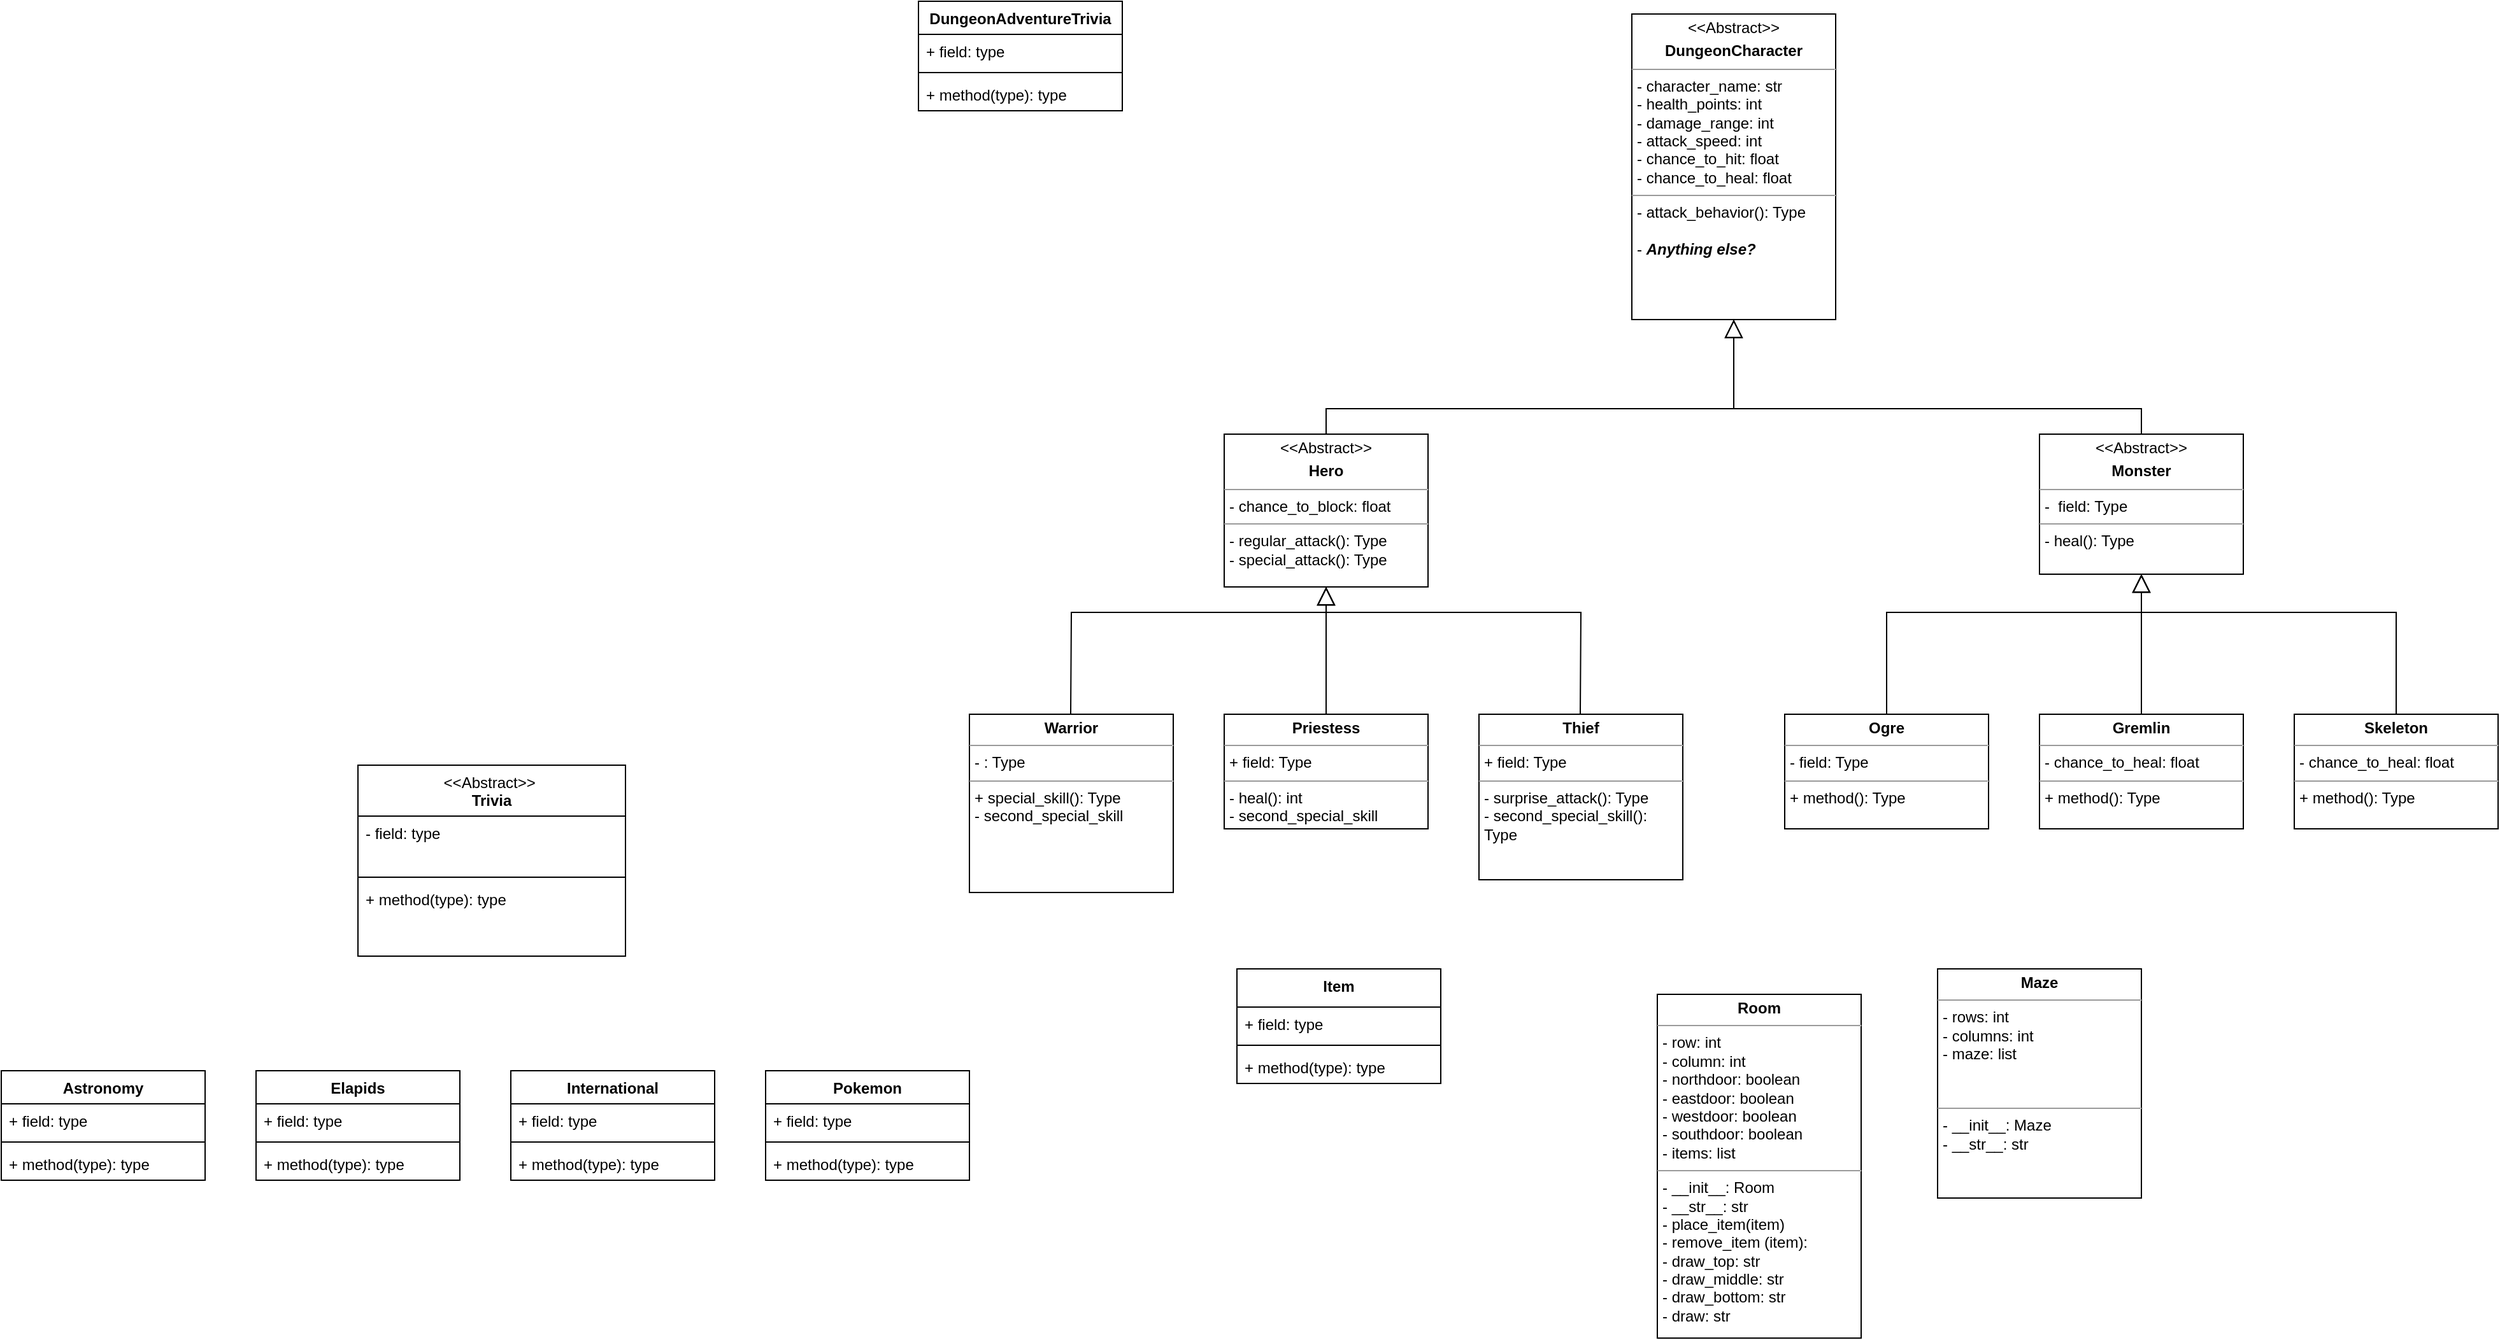 <mxfile version="23.0.2" type="device">
  <diagram id="C5RBs43oDa-KdzZeNtuy" name="Page-1">
    <mxGraphModel dx="3397" dy="1973" grid="1" gridSize="10" guides="1" tooltips="1" connect="1" arrows="1" fold="1" page="1" pageScale="1" pageWidth="827" pageHeight="1169" math="0" shadow="0">
      <root>
        <mxCell id="WIyWlLk6GJQsqaUBKTNV-0" />
        <mxCell id="WIyWlLk6GJQsqaUBKTNV-1" parent="WIyWlLk6GJQsqaUBKTNV-0" />
        <mxCell id="2SQYG1B2E4VFdqfXbupN-0" value="&lt;p style=&quot;margin:0px;margin-top:4px;text-align:center;&quot;&gt;&lt;b&gt;Room&lt;/b&gt;&lt;/p&gt;&lt;hr size=&quot;1&quot;&gt;&lt;p style=&quot;margin:0px;margin-left:4px;&quot;&gt;- row: int&lt;/p&gt;&lt;p style=&quot;margin:0px;margin-left:4px;&quot;&gt;- column: int&lt;/p&gt;&lt;p style=&quot;margin:0px;margin-left:4px;&quot;&gt;- northdoor: boolean&lt;/p&gt;&lt;p style=&quot;margin:0px;margin-left:4px;&quot;&gt;- eastdoor: boolean&lt;/p&gt;&lt;p style=&quot;margin:0px;margin-left:4px;&quot;&gt;- westdoor: boolean&lt;/p&gt;&lt;p style=&quot;margin:0px;margin-left:4px;&quot;&gt;- southdoor: boolean&lt;/p&gt;&lt;p style=&quot;margin:0px;margin-left:4px;&quot;&gt;- items: list&lt;/p&gt;&lt;hr size=&quot;1&quot;&gt;&lt;p style=&quot;margin:0px;margin-left:4px;&quot;&gt;- __init__: Room&lt;/p&gt;&lt;p style=&quot;margin:0px;margin-left:4px;&quot;&gt;- __str__: str&lt;/p&gt;&lt;p style=&quot;margin:0px;margin-left:4px;&quot;&gt;- place_item(item)&lt;/p&gt;&lt;p style=&quot;margin:0px;margin-left:4px;&quot;&gt;- remove_item (item):&amp;nbsp;&lt;/p&gt;&lt;p style=&quot;margin:0px;margin-left:4px;&quot;&gt;- draw_top: str&lt;/p&gt;&lt;p style=&quot;margin:0px;margin-left:4px;&quot;&gt;- draw_middle: str&lt;/p&gt;&lt;p style=&quot;margin:0px;margin-left:4px;&quot;&gt;- draw_bottom: str&lt;/p&gt;&lt;p style=&quot;margin:0px;margin-left:4px;&quot;&gt;- draw: str&lt;/p&gt;&lt;p style=&quot;margin:0px;margin-left:4px;&quot;&gt;&lt;br&gt;&lt;/p&gt;&lt;p style=&quot;margin:0px;margin-left:4px;&quot;&gt;&lt;br&gt;&lt;/p&gt;&lt;p style=&quot;margin:0px;margin-left:4px;&quot;&gt;&lt;br&gt;&lt;/p&gt;" style="verticalAlign=top;align=left;overflow=fill;fontSize=12;fontFamily=Helvetica;html=1;whiteSpace=wrap;" parent="WIyWlLk6GJQsqaUBKTNV-1" vertex="1">
          <mxGeometry x="380" y="620" width="160" height="270" as="geometry" />
        </mxCell>
        <mxCell id="2SQYG1B2E4VFdqfXbupN-1" value="&lt;p style=&quot;border-color: var(--border-color); margin: 4px 0px 0px; text-align: center;&quot;&gt;&amp;lt;&amp;lt;Abstract&amp;gt;&amp;gt;&lt;/p&gt;&lt;p style=&quot;margin:0px;margin-top:4px;text-align:center;&quot;&gt;&lt;b&gt;Hero&lt;/b&gt;&lt;/p&gt;&lt;hr size=&quot;1&quot;&gt;&lt;p style=&quot;margin:0px;margin-left:4px;&quot;&gt;- chance_to_block: float&lt;/p&gt;&lt;hr size=&quot;1&quot;&gt;&lt;p style=&quot;margin:0px;margin-left:4px;&quot;&gt;- regular_attack(): Type&lt;/p&gt;&lt;p style=&quot;margin:0px;margin-left:4px;&quot;&gt;- special_attack(): Type&lt;/p&gt;" style="verticalAlign=top;align=left;overflow=fill;fontSize=12;fontFamily=Helvetica;html=1;whiteSpace=wrap;" parent="WIyWlLk6GJQsqaUBKTNV-1" vertex="1">
          <mxGeometry x="40" y="180" width="160" height="120" as="geometry" />
        </mxCell>
        <mxCell id="2SQYG1B2E4VFdqfXbupN-7" value="&lt;p style=&quot;margin:0px;margin-top:4px;text-align:center;&quot;&gt;&lt;b&gt;Maze&lt;/b&gt;&lt;/p&gt;&lt;hr size=&quot;1&quot;&gt;&lt;p style=&quot;margin:0px;margin-left:4px;&quot;&gt;- rows: int&lt;/p&gt;&lt;p style=&quot;margin:0px;margin-left:4px;&quot;&gt;- columns: int&lt;/p&gt;&lt;p style=&quot;margin:0px;margin-left:4px;&quot;&gt;- maze: list&lt;/p&gt;&lt;p style=&quot;margin:0px;margin-left:4px;&quot;&gt;&lt;br&gt;&lt;/p&gt;&lt;p style=&quot;margin:0px;margin-left:4px;&quot;&gt;&lt;br&gt;&lt;/p&gt;&lt;hr size=&quot;1&quot;&gt;&lt;p style=&quot;margin:0px;margin-left:4px;&quot;&gt;- __init__: Maze&lt;/p&gt;&lt;p style=&quot;margin:0px;margin-left:4px;&quot;&gt;- __str__: str&lt;/p&gt;" style="verticalAlign=top;align=left;overflow=fill;fontSize=12;fontFamily=Helvetica;html=1;whiteSpace=wrap;" parent="WIyWlLk6GJQsqaUBKTNV-1" vertex="1">
          <mxGeometry x="600" y="600" width="160" height="180" as="geometry" />
        </mxCell>
        <mxCell id="T3Q15eoxekqwQcmFbdD2-0" value="&lt;p style=&quot;margin:0px;margin-top:4px;text-align:center;&quot;&gt;&amp;lt;&amp;lt;Abstract&amp;gt;&amp;gt;&lt;/p&gt;&lt;p style=&quot;margin:0px;margin-top:4px;text-align:center;&quot;&gt;&lt;b&gt;DungeonCharacter&lt;/b&gt;&lt;/p&gt;&lt;hr size=&quot;1&quot;&gt;&lt;p style=&quot;margin:0px;margin-left:4px;&quot;&gt;- character_name: str&lt;/p&gt;&lt;p style=&quot;margin:0px;margin-left:4px;&quot;&gt;- health_points: int&lt;/p&gt;&lt;p style=&quot;margin:0px;margin-left:4px;&quot;&gt;- damage_range: int&lt;/p&gt;&lt;p style=&quot;margin:0px;margin-left:4px;&quot;&gt;- attack_speed: int&lt;/p&gt;&lt;p style=&quot;margin:0px;margin-left:4px;&quot;&gt;- chance_to_hit: float&lt;/p&gt;&lt;p style=&quot;margin:0px;margin-left:4px;&quot;&gt;- chance_to_heal: float&lt;/p&gt;&lt;hr size=&quot;1&quot;&gt;&lt;p style=&quot;margin:0px;margin-left:4px;&quot;&gt;- attack_behavior(): Type&lt;/p&gt;&lt;p style=&quot;margin:0px;margin-left:4px;&quot;&gt;&lt;br&gt;&lt;/p&gt;&lt;p style=&quot;margin:0px;margin-left:4px;&quot;&gt;- &lt;i&gt;&lt;b&gt;Anything else?&lt;/b&gt;&lt;/i&gt;&lt;/p&gt;" style="verticalAlign=top;align=left;overflow=fill;fontSize=12;fontFamily=Helvetica;html=1;whiteSpace=wrap;" vertex="1" parent="WIyWlLk6GJQsqaUBKTNV-1">
          <mxGeometry x="360" y="-150" width="160" height="240" as="geometry" />
        </mxCell>
        <mxCell id="T3Q15eoxekqwQcmFbdD2-1" value="" style="edgeStyle=none;html=1;endSize=12;endArrow=block;endFill=0;rounded=0;exitX=0.5;exitY=0;exitDx=0;exitDy=0;entryX=0.5;entryY=1;entryDx=0;entryDy=0;" edge="1" parent="WIyWlLk6GJQsqaUBKTNV-1" source="2SQYG1B2E4VFdqfXbupN-1" target="T3Q15eoxekqwQcmFbdD2-0">
          <mxGeometry width="160" relative="1" as="geometry">
            <mxPoint x="100" y="70" as="sourcePoint" />
            <mxPoint x="100" y="230" as="targetPoint" />
            <Array as="points">
              <mxPoint x="120" y="160" />
              <mxPoint x="440" y="160" />
            </Array>
          </mxGeometry>
        </mxCell>
        <mxCell id="T3Q15eoxekqwQcmFbdD2-3" value="&lt;p style=&quot;border-color: var(--border-color); margin: 4px 0px 0px; text-align: center;&quot;&gt;&amp;lt;&amp;lt;Abstract&amp;gt;&amp;gt;&lt;/p&gt;&lt;p style=&quot;margin:0px;margin-top:4px;text-align:center;&quot;&gt;&lt;b&gt;Monster&lt;/b&gt;&lt;/p&gt;&lt;hr size=&quot;1&quot;&gt;&lt;p style=&quot;margin:0px;margin-left:4px;&quot;&gt;-&amp;nbsp; field: Type&lt;/p&gt;&lt;hr size=&quot;1&quot;&gt;&lt;p style=&quot;margin:0px;margin-left:4px;&quot;&gt;- heal(): Type&lt;/p&gt;" style="verticalAlign=top;align=left;overflow=fill;fontSize=12;fontFamily=Helvetica;html=1;whiteSpace=wrap;" vertex="1" parent="WIyWlLk6GJQsqaUBKTNV-1">
          <mxGeometry x="680" y="180" width="160" height="110" as="geometry" />
        </mxCell>
        <mxCell id="T3Q15eoxekqwQcmFbdD2-4" value="" style="edgeStyle=none;html=1;endSize=12;endArrow=block;endFill=0;rounded=0;exitX=0.5;exitY=0;exitDx=0;exitDy=0;entryX=0.5;entryY=1;entryDx=0;entryDy=0;" edge="1" parent="WIyWlLk6GJQsqaUBKTNV-1" source="T3Q15eoxekqwQcmFbdD2-3" target="T3Q15eoxekqwQcmFbdD2-0">
          <mxGeometry width="160" relative="1" as="geometry">
            <mxPoint x="150" y="220" as="sourcePoint" />
            <mxPoint x="270" y="130" as="targetPoint" />
            <Array as="points">
              <mxPoint x="760" y="160" />
              <mxPoint x="440" y="160" />
            </Array>
          </mxGeometry>
        </mxCell>
        <mxCell id="T3Q15eoxekqwQcmFbdD2-5" value="&lt;p style=&quot;margin:0px;margin-top:4px;text-align:center;&quot;&gt;&lt;b&gt;Warrior&lt;/b&gt;&lt;/p&gt;&lt;hr size=&quot;1&quot;&gt;&lt;p style=&quot;margin:0px;margin-left:4px;&quot;&gt;-&amp;nbsp;: Type&lt;/p&gt;&lt;hr size=&quot;1&quot;&gt;&lt;p style=&quot;margin:0px;margin-left:4px;&quot;&gt;+ special_skill(): Type&lt;/p&gt;&lt;p style=&quot;margin:0px;margin-left:4px;&quot;&gt;- second_special_skill&lt;/p&gt;" style="verticalAlign=top;align=left;overflow=fill;fontSize=12;fontFamily=Helvetica;html=1;whiteSpace=wrap;" vertex="1" parent="WIyWlLk6GJQsqaUBKTNV-1">
          <mxGeometry x="-160" y="400" width="160" height="140" as="geometry" />
        </mxCell>
        <mxCell id="T3Q15eoxekqwQcmFbdD2-6" value="&lt;p style=&quot;margin:0px;margin-top:4px;text-align:center;&quot;&gt;&lt;b&gt;Priestess&lt;/b&gt;&lt;/p&gt;&lt;hr size=&quot;1&quot;&gt;&lt;p style=&quot;margin:0px;margin-left:4px;&quot;&gt;+ field: Type&lt;/p&gt;&lt;hr size=&quot;1&quot;&gt;&lt;p style=&quot;margin:0px;margin-left:4px;&quot;&gt;- heal(): int&lt;/p&gt;&lt;p style=&quot;margin:0px;margin-left:4px;&quot;&gt;- second_special_skill&lt;/p&gt;" style="verticalAlign=top;align=left;overflow=fill;fontSize=12;fontFamily=Helvetica;html=1;whiteSpace=wrap;" vertex="1" parent="WIyWlLk6GJQsqaUBKTNV-1">
          <mxGeometry x="40" y="400" width="160" height="90" as="geometry" />
        </mxCell>
        <mxCell id="T3Q15eoxekqwQcmFbdD2-7" value="&lt;p style=&quot;margin:0px;margin-top:4px;text-align:center;&quot;&gt;&lt;b&gt;Thief&lt;/b&gt;&lt;/p&gt;&lt;hr size=&quot;1&quot;&gt;&lt;p style=&quot;margin:0px;margin-left:4px;&quot;&gt;+ field: Type&lt;/p&gt;&lt;hr size=&quot;1&quot;&gt;&lt;p style=&quot;margin:0px;margin-left:4px;&quot;&gt;- surprise_attack(): Type&lt;/p&gt;&lt;p style=&quot;margin:0px;margin-left:4px;&quot;&gt;- second_special_skill(): Type&lt;/p&gt;" style="verticalAlign=top;align=left;overflow=fill;fontSize=12;fontFamily=Helvetica;html=1;whiteSpace=wrap;" vertex="1" parent="WIyWlLk6GJQsqaUBKTNV-1">
          <mxGeometry x="240" y="400" width="160" height="130" as="geometry" />
        </mxCell>
        <mxCell id="T3Q15eoxekqwQcmFbdD2-8" value="" style="edgeStyle=none;html=1;endSize=12;endArrow=block;endFill=0;rounded=0;entryX=0.5;entryY=1;entryDx=0;entryDy=0;exitX=0.5;exitY=0;exitDx=0;exitDy=0;" edge="1" parent="WIyWlLk6GJQsqaUBKTNV-1" source="T3Q15eoxekqwQcmFbdD2-6" target="2SQYG1B2E4VFdqfXbupN-1">
          <mxGeometry width="160" relative="1" as="geometry">
            <mxPoint x="310" y="270" as="sourcePoint" />
            <mxPoint x="470" y="270" as="targetPoint" />
          </mxGeometry>
        </mxCell>
        <mxCell id="T3Q15eoxekqwQcmFbdD2-9" value="" style="edgeStyle=none;html=1;endSize=12;endArrow=block;endFill=0;rounded=0;exitX=0.5;exitY=0;exitDx=0;exitDy=0;" edge="1" parent="WIyWlLk6GJQsqaUBKTNV-1">
          <mxGeometry width="160" relative="1" as="geometry">
            <mxPoint x="-80.5" y="400" as="sourcePoint" />
            <mxPoint x="120" y="300" as="targetPoint" />
            <Array as="points">
              <mxPoint x="-80" y="320" />
              <mxPoint x="120" y="320" />
            </Array>
          </mxGeometry>
        </mxCell>
        <mxCell id="T3Q15eoxekqwQcmFbdD2-10" value="&lt;p style=&quot;margin:0px;margin-top:4px;text-align:center;&quot;&gt;&lt;b&gt;Ogre&lt;/b&gt;&lt;/p&gt;&lt;hr size=&quot;1&quot;&gt;&lt;p style=&quot;margin:0px;margin-left:4px;&quot;&gt;- field: Type&lt;/p&gt;&lt;hr size=&quot;1&quot;&gt;&lt;p style=&quot;margin:0px;margin-left:4px;&quot;&gt;+ method(): Type&lt;/p&gt;" style="verticalAlign=top;align=left;overflow=fill;fontSize=12;fontFamily=Helvetica;html=1;whiteSpace=wrap;" vertex="1" parent="WIyWlLk6GJQsqaUBKTNV-1">
          <mxGeometry x="480" y="400" width="160" height="90" as="geometry" />
        </mxCell>
        <mxCell id="T3Q15eoxekqwQcmFbdD2-11" value="&lt;p style=&quot;margin:0px;margin-top:4px;text-align:center;&quot;&gt;&lt;b&gt;Gremlin&lt;/b&gt;&lt;/p&gt;&lt;hr size=&quot;1&quot;&gt;&lt;p style=&quot;margin:0px;margin-left:4px;&quot;&gt;- chance_to_heal: float&lt;br&gt;&lt;/p&gt;&lt;hr size=&quot;1&quot;&gt;&lt;p style=&quot;margin:0px;margin-left:4px;&quot;&gt;+ method(): Type&lt;/p&gt;" style="verticalAlign=top;align=left;overflow=fill;fontSize=12;fontFamily=Helvetica;html=1;whiteSpace=wrap;" vertex="1" parent="WIyWlLk6GJQsqaUBKTNV-1">
          <mxGeometry x="680" y="400" width="160" height="90" as="geometry" />
        </mxCell>
        <mxCell id="T3Q15eoxekqwQcmFbdD2-12" value="&lt;p style=&quot;margin:0px;margin-top:4px;text-align:center;&quot;&gt;&lt;b&gt;Skeleton&lt;/b&gt;&lt;/p&gt;&lt;hr size=&quot;1&quot;&gt;&lt;p style=&quot;margin:0px;margin-left:4px;&quot;&gt;- chance_to_heal: float&lt;br&gt;&lt;/p&gt;&lt;hr size=&quot;1&quot;&gt;&lt;p style=&quot;margin:0px;margin-left:4px;&quot;&gt;+ method(): Type&lt;/p&gt;" style="verticalAlign=top;align=left;overflow=fill;fontSize=12;fontFamily=Helvetica;html=1;whiteSpace=wrap;" vertex="1" parent="WIyWlLk6GJQsqaUBKTNV-1">
          <mxGeometry x="880" y="400" width="160" height="90" as="geometry" />
        </mxCell>
        <mxCell id="T3Q15eoxekqwQcmFbdD2-13" value="" style="edgeStyle=none;html=1;endSize=12;endArrow=block;endFill=0;rounded=0;exitX=0.5;exitY=0;exitDx=0;exitDy=0;entryX=0.5;entryY=1;entryDx=0;entryDy=0;" edge="1" parent="WIyWlLk6GJQsqaUBKTNV-1" target="T3Q15eoxekqwQcmFbdD2-3">
          <mxGeometry width="160" relative="1" as="geometry">
            <mxPoint x="760" y="400" as="sourcePoint" />
            <mxPoint x="770" y="320" as="targetPoint" />
          </mxGeometry>
        </mxCell>
        <mxCell id="T3Q15eoxekqwQcmFbdD2-14" value="" style="edgeStyle=elbowEdgeStyle;html=1;endSize=12;endArrow=block;endFill=0;rounded=0;exitX=0.5;exitY=0;exitDx=0;exitDy=0;elbow=vertical;entryX=0.5;entryY=1;entryDx=0;entryDy=0;" edge="1" parent="WIyWlLk6GJQsqaUBKTNV-1" target="T3Q15eoxekqwQcmFbdD2-3">
          <mxGeometry width="160" relative="1" as="geometry">
            <mxPoint x="560" y="400" as="sourcePoint" />
            <mxPoint x="800" y="300" as="targetPoint" />
            <Array as="points">
              <mxPoint x="660.5" y="320" />
            </Array>
          </mxGeometry>
        </mxCell>
        <mxCell id="T3Q15eoxekqwQcmFbdD2-15" value="" style="edgeStyle=none;html=1;endSize=12;endArrow=block;endFill=0;rounded=0;exitX=0.5;exitY=0;exitDx=0;exitDy=0;entryX=0.5;entryY=1;entryDx=0;entryDy=0;" edge="1" parent="WIyWlLk6GJQsqaUBKTNV-1" source="T3Q15eoxekqwQcmFbdD2-12" target="T3Q15eoxekqwQcmFbdD2-3">
          <mxGeometry width="160" relative="1" as="geometry">
            <mxPoint x="999.5" y="400" as="sourcePoint" />
            <mxPoint x="800" y="290" as="targetPoint" />
            <Array as="points">
              <mxPoint x="960" y="320" />
              <mxPoint x="760" y="320" />
            </Array>
          </mxGeometry>
        </mxCell>
        <mxCell id="T3Q15eoxekqwQcmFbdD2-16" value="" style="edgeStyle=none;html=1;endSize=12;endArrow=block;endFill=0;rounded=0;exitX=0.5;exitY=0;exitDx=0;exitDy=0;" edge="1" parent="WIyWlLk6GJQsqaUBKTNV-1">
          <mxGeometry width="160" relative="1" as="geometry">
            <mxPoint x="319.5" y="400" as="sourcePoint" />
            <mxPoint x="120" y="300" as="targetPoint" />
            <Array as="points">
              <mxPoint x="320" y="320" />
              <mxPoint x="120" y="320" />
            </Array>
          </mxGeometry>
        </mxCell>
        <mxCell id="T3Q15eoxekqwQcmFbdD2-17" value="DungeonAdventureTrivia" style="swimlane;fontStyle=1;align=center;verticalAlign=top;childLayout=stackLayout;horizontal=1;startSize=26;horizontalStack=0;resizeParent=1;resizeParentMax=0;resizeLast=0;collapsible=1;marginBottom=0;whiteSpace=wrap;html=1;" vertex="1" parent="WIyWlLk6GJQsqaUBKTNV-1">
          <mxGeometry x="-200" y="-160" width="160" height="86" as="geometry">
            <mxRectangle x="-130" y="630" width="100" height="30" as="alternateBounds" />
          </mxGeometry>
        </mxCell>
        <mxCell id="T3Q15eoxekqwQcmFbdD2-18" value="+ field: type" style="text;strokeColor=none;fillColor=none;align=left;verticalAlign=top;spacingLeft=4;spacingRight=4;overflow=hidden;rotatable=0;points=[[0,0.5],[1,0.5]];portConstraint=eastwest;whiteSpace=wrap;html=1;" vertex="1" parent="T3Q15eoxekqwQcmFbdD2-17">
          <mxGeometry y="26" width="160" height="26" as="geometry" />
        </mxCell>
        <mxCell id="T3Q15eoxekqwQcmFbdD2-19" value="" style="line;strokeWidth=1;fillColor=none;align=left;verticalAlign=middle;spacingTop=-1;spacingLeft=3;spacingRight=3;rotatable=0;labelPosition=right;points=[];portConstraint=eastwest;strokeColor=inherit;" vertex="1" parent="T3Q15eoxekqwQcmFbdD2-17">
          <mxGeometry y="52" width="160" height="8" as="geometry" />
        </mxCell>
        <mxCell id="T3Q15eoxekqwQcmFbdD2-20" value="+ method(type): type" style="text;strokeColor=none;fillColor=none;align=left;verticalAlign=top;spacingLeft=4;spacingRight=4;overflow=hidden;rotatable=0;points=[[0,0.5],[1,0.5]];portConstraint=eastwest;whiteSpace=wrap;html=1;" vertex="1" parent="T3Q15eoxekqwQcmFbdD2-17">
          <mxGeometry y="60" width="160" height="26" as="geometry" />
        </mxCell>
        <mxCell id="T3Q15eoxekqwQcmFbdD2-21" value="&lt;span style=&quot;font-weight: normal;&quot;&gt;&amp;lt;&amp;lt;Abstract&amp;gt;&amp;gt;&amp;nbsp;&lt;/span&gt;&lt;br&gt;Trivia" style="swimlane;fontStyle=1;align=center;verticalAlign=top;childLayout=stackLayout;horizontal=1;startSize=40;horizontalStack=0;resizeParent=1;resizeParentMax=0;resizeLast=0;collapsible=1;marginBottom=0;whiteSpace=wrap;html=1;" vertex="1" parent="WIyWlLk6GJQsqaUBKTNV-1">
          <mxGeometry x="-640" y="440" width="210" height="150" as="geometry">
            <mxRectangle x="-130" y="630" width="100" height="30" as="alternateBounds" />
          </mxGeometry>
        </mxCell>
        <mxCell id="T3Q15eoxekqwQcmFbdD2-22" value="- field: type" style="text;strokeColor=none;fillColor=none;align=left;verticalAlign=top;spacingLeft=4;spacingRight=4;overflow=hidden;rotatable=0;points=[[0,0.5],[1,0.5]];portConstraint=eastwest;whiteSpace=wrap;html=1;" vertex="1" parent="T3Q15eoxekqwQcmFbdD2-21">
          <mxGeometry y="40" width="210" height="44" as="geometry" />
        </mxCell>
        <mxCell id="T3Q15eoxekqwQcmFbdD2-23" value="" style="line;strokeWidth=1;fillColor=none;align=left;verticalAlign=middle;spacingTop=-1;spacingLeft=3;spacingRight=3;rotatable=0;labelPosition=right;points=[];portConstraint=eastwest;strokeColor=inherit;" vertex="1" parent="T3Q15eoxekqwQcmFbdD2-21">
          <mxGeometry y="84" width="210" height="8" as="geometry" />
        </mxCell>
        <mxCell id="T3Q15eoxekqwQcmFbdD2-24" value="+ method(type): type" style="text;strokeColor=none;fillColor=none;align=left;verticalAlign=top;spacingLeft=4;spacingRight=4;overflow=hidden;rotatable=0;points=[[0,0.5],[1,0.5]];portConstraint=eastwest;whiteSpace=wrap;html=1;" vertex="1" parent="T3Q15eoxekqwQcmFbdD2-21">
          <mxGeometry y="92" width="210" height="58" as="geometry" />
        </mxCell>
        <mxCell id="T3Q15eoxekqwQcmFbdD2-25" value="Elapids" style="swimlane;fontStyle=1;align=center;verticalAlign=top;childLayout=stackLayout;horizontal=1;startSize=26;horizontalStack=0;resizeParent=1;resizeParentMax=0;resizeLast=0;collapsible=1;marginBottom=0;whiteSpace=wrap;html=1;" vertex="1" parent="WIyWlLk6GJQsqaUBKTNV-1">
          <mxGeometry x="-720" y="680" width="160" height="86" as="geometry" />
        </mxCell>
        <mxCell id="T3Q15eoxekqwQcmFbdD2-26" value="+ field: type" style="text;strokeColor=none;fillColor=none;align=left;verticalAlign=top;spacingLeft=4;spacingRight=4;overflow=hidden;rotatable=0;points=[[0,0.5],[1,0.5]];portConstraint=eastwest;whiteSpace=wrap;html=1;" vertex="1" parent="T3Q15eoxekqwQcmFbdD2-25">
          <mxGeometry y="26" width="160" height="26" as="geometry" />
        </mxCell>
        <mxCell id="T3Q15eoxekqwQcmFbdD2-27" value="" style="line;strokeWidth=1;fillColor=none;align=left;verticalAlign=middle;spacingTop=-1;spacingLeft=3;spacingRight=3;rotatable=0;labelPosition=right;points=[];portConstraint=eastwest;strokeColor=inherit;" vertex="1" parent="T3Q15eoxekqwQcmFbdD2-25">
          <mxGeometry y="52" width="160" height="8" as="geometry" />
        </mxCell>
        <mxCell id="T3Q15eoxekqwQcmFbdD2-28" value="+ method(type): type" style="text;strokeColor=none;fillColor=none;align=left;verticalAlign=top;spacingLeft=4;spacingRight=4;overflow=hidden;rotatable=0;points=[[0,0.5],[1,0.5]];portConstraint=eastwest;whiteSpace=wrap;html=1;" vertex="1" parent="T3Q15eoxekqwQcmFbdD2-25">
          <mxGeometry y="60" width="160" height="26" as="geometry" />
        </mxCell>
        <mxCell id="T3Q15eoxekqwQcmFbdD2-29" value="International" style="swimlane;fontStyle=1;align=center;verticalAlign=top;childLayout=stackLayout;horizontal=1;startSize=26;horizontalStack=0;resizeParent=1;resizeParentMax=0;resizeLast=0;collapsible=1;marginBottom=0;whiteSpace=wrap;html=1;" vertex="1" parent="WIyWlLk6GJQsqaUBKTNV-1">
          <mxGeometry x="-520" y="680" width="160" height="86" as="geometry" />
        </mxCell>
        <mxCell id="T3Q15eoxekqwQcmFbdD2-30" value="+ field: type" style="text;strokeColor=none;fillColor=none;align=left;verticalAlign=top;spacingLeft=4;spacingRight=4;overflow=hidden;rotatable=0;points=[[0,0.5],[1,0.5]];portConstraint=eastwest;whiteSpace=wrap;html=1;" vertex="1" parent="T3Q15eoxekqwQcmFbdD2-29">
          <mxGeometry y="26" width="160" height="26" as="geometry" />
        </mxCell>
        <mxCell id="T3Q15eoxekqwQcmFbdD2-31" value="" style="line;strokeWidth=1;fillColor=none;align=left;verticalAlign=middle;spacingTop=-1;spacingLeft=3;spacingRight=3;rotatable=0;labelPosition=right;points=[];portConstraint=eastwest;strokeColor=inherit;" vertex="1" parent="T3Q15eoxekqwQcmFbdD2-29">
          <mxGeometry y="52" width="160" height="8" as="geometry" />
        </mxCell>
        <mxCell id="T3Q15eoxekqwQcmFbdD2-32" value="+ method(type): type" style="text;strokeColor=none;fillColor=none;align=left;verticalAlign=top;spacingLeft=4;spacingRight=4;overflow=hidden;rotatable=0;points=[[0,0.5],[1,0.5]];portConstraint=eastwest;whiteSpace=wrap;html=1;" vertex="1" parent="T3Q15eoxekqwQcmFbdD2-29">
          <mxGeometry y="60" width="160" height="26" as="geometry" />
        </mxCell>
        <mxCell id="T3Q15eoxekqwQcmFbdD2-34" value="Pokemon" style="swimlane;fontStyle=1;align=center;verticalAlign=top;childLayout=stackLayout;horizontal=1;startSize=26;horizontalStack=0;resizeParent=1;resizeParentMax=0;resizeLast=0;collapsible=1;marginBottom=0;whiteSpace=wrap;html=1;" vertex="1" parent="WIyWlLk6GJQsqaUBKTNV-1">
          <mxGeometry x="-320" y="680" width="160" height="86" as="geometry" />
        </mxCell>
        <mxCell id="T3Q15eoxekqwQcmFbdD2-35" value="+ field: type" style="text;strokeColor=none;fillColor=none;align=left;verticalAlign=top;spacingLeft=4;spacingRight=4;overflow=hidden;rotatable=0;points=[[0,0.5],[1,0.5]];portConstraint=eastwest;whiteSpace=wrap;html=1;" vertex="1" parent="T3Q15eoxekqwQcmFbdD2-34">
          <mxGeometry y="26" width="160" height="26" as="geometry" />
        </mxCell>
        <mxCell id="T3Q15eoxekqwQcmFbdD2-36" value="" style="line;strokeWidth=1;fillColor=none;align=left;verticalAlign=middle;spacingTop=-1;spacingLeft=3;spacingRight=3;rotatable=0;labelPosition=right;points=[];portConstraint=eastwest;strokeColor=inherit;" vertex="1" parent="T3Q15eoxekqwQcmFbdD2-34">
          <mxGeometry y="52" width="160" height="8" as="geometry" />
        </mxCell>
        <mxCell id="T3Q15eoxekqwQcmFbdD2-37" value="+ method(type): type" style="text;strokeColor=none;fillColor=none;align=left;verticalAlign=top;spacingLeft=4;spacingRight=4;overflow=hidden;rotatable=0;points=[[0,0.5],[1,0.5]];portConstraint=eastwest;whiteSpace=wrap;html=1;" vertex="1" parent="T3Q15eoxekqwQcmFbdD2-34">
          <mxGeometry y="60" width="160" height="26" as="geometry" />
        </mxCell>
        <mxCell id="T3Q15eoxekqwQcmFbdD2-38" value="Astronomy" style="swimlane;fontStyle=1;align=center;verticalAlign=top;childLayout=stackLayout;horizontal=1;startSize=26;horizontalStack=0;resizeParent=1;resizeParentMax=0;resizeLast=0;collapsible=1;marginBottom=0;whiteSpace=wrap;html=1;" vertex="1" parent="WIyWlLk6GJQsqaUBKTNV-1">
          <mxGeometry x="-920" y="680" width="160" height="86" as="geometry" />
        </mxCell>
        <mxCell id="T3Q15eoxekqwQcmFbdD2-39" value="+ field: type" style="text;strokeColor=none;fillColor=none;align=left;verticalAlign=top;spacingLeft=4;spacingRight=4;overflow=hidden;rotatable=0;points=[[0,0.5],[1,0.5]];portConstraint=eastwest;whiteSpace=wrap;html=1;" vertex="1" parent="T3Q15eoxekqwQcmFbdD2-38">
          <mxGeometry y="26" width="160" height="26" as="geometry" />
        </mxCell>
        <mxCell id="T3Q15eoxekqwQcmFbdD2-40" value="" style="line;strokeWidth=1;fillColor=none;align=left;verticalAlign=middle;spacingTop=-1;spacingLeft=3;spacingRight=3;rotatable=0;labelPosition=right;points=[];portConstraint=eastwest;strokeColor=inherit;" vertex="1" parent="T3Q15eoxekqwQcmFbdD2-38">
          <mxGeometry y="52" width="160" height="8" as="geometry" />
        </mxCell>
        <mxCell id="T3Q15eoxekqwQcmFbdD2-41" value="+ method(type): type" style="text;strokeColor=none;fillColor=none;align=left;verticalAlign=top;spacingLeft=4;spacingRight=4;overflow=hidden;rotatable=0;points=[[0,0.5],[1,0.5]];portConstraint=eastwest;whiteSpace=wrap;html=1;" vertex="1" parent="T3Q15eoxekqwQcmFbdD2-38">
          <mxGeometry y="60" width="160" height="26" as="geometry" />
        </mxCell>
        <mxCell id="T3Q15eoxekqwQcmFbdD2-42" value="Item" style="swimlane;fontStyle=1;align=center;verticalAlign=top;childLayout=stackLayout;horizontal=1;startSize=30;horizontalStack=0;resizeParent=1;resizeParentMax=0;resizeLast=0;collapsible=1;marginBottom=0;whiteSpace=wrap;html=1;" vertex="1" parent="WIyWlLk6GJQsqaUBKTNV-1">
          <mxGeometry x="50" y="600" width="160" height="90" as="geometry" />
        </mxCell>
        <mxCell id="T3Q15eoxekqwQcmFbdD2-43" value="+ field: type" style="text;strokeColor=none;fillColor=none;align=left;verticalAlign=top;spacingLeft=4;spacingRight=4;overflow=hidden;rotatable=0;points=[[0,0.5],[1,0.5]];portConstraint=eastwest;whiteSpace=wrap;html=1;" vertex="1" parent="T3Q15eoxekqwQcmFbdD2-42">
          <mxGeometry y="30" width="160" height="26" as="geometry" />
        </mxCell>
        <mxCell id="T3Q15eoxekqwQcmFbdD2-44" value="" style="line;strokeWidth=1;fillColor=none;align=left;verticalAlign=middle;spacingTop=-1;spacingLeft=3;spacingRight=3;rotatable=0;labelPosition=right;points=[];portConstraint=eastwest;strokeColor=inherit;" vertex="1" parent="T3Q15eoxekqwQcmFbdD2-42">
          <mxGeometry y="56" width="160" height="8" as="geometry" />
        </mxCell>
        <mxCell id="T3Q15eoxekqwQcmFbdD2-45" value="+ method(type): type&lt;br&gt;&lt;br&gt;&lt;br&gt;&lt;i&gt;Figure out items and pillars&lt;/i&gt;" style="text;strokeColor=none;fillColor=none;align=left;verticalAlign=top;spacingLeft=4;spacingRight=4;overflow=hidden;rotatable=0;points=[[0,0.5],[1,0.5]];portConstraint=eastwest;whiteSpace=wrap;html=1;" vertex="1" parent="T3Q15eoxekqwQcmFbdD2-42">
          <mxGeometry y="64" width="160" height="26" as="geometry" />
        </mxCell>
      </root>
    </mxGraphModel>
  </diagram>
</mxfile>
